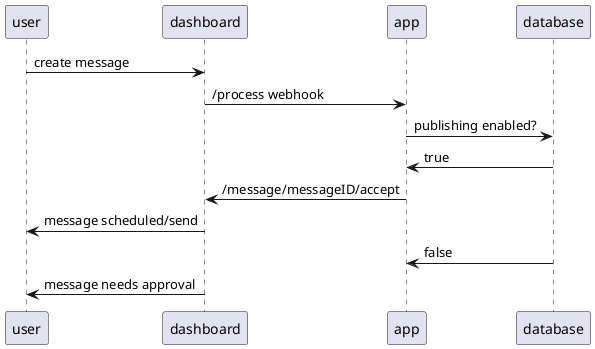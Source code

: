 @startuml
user -> dashboard: create message
dashboard -> app: /process webhook
app -> database: publishing enabled?
database -> app: true
app -> dashboard: /message/messageID/accept
dashboard -> user: message scheduled/send
database -> app: false
dashboard -> user: message needs approval



@enduml
